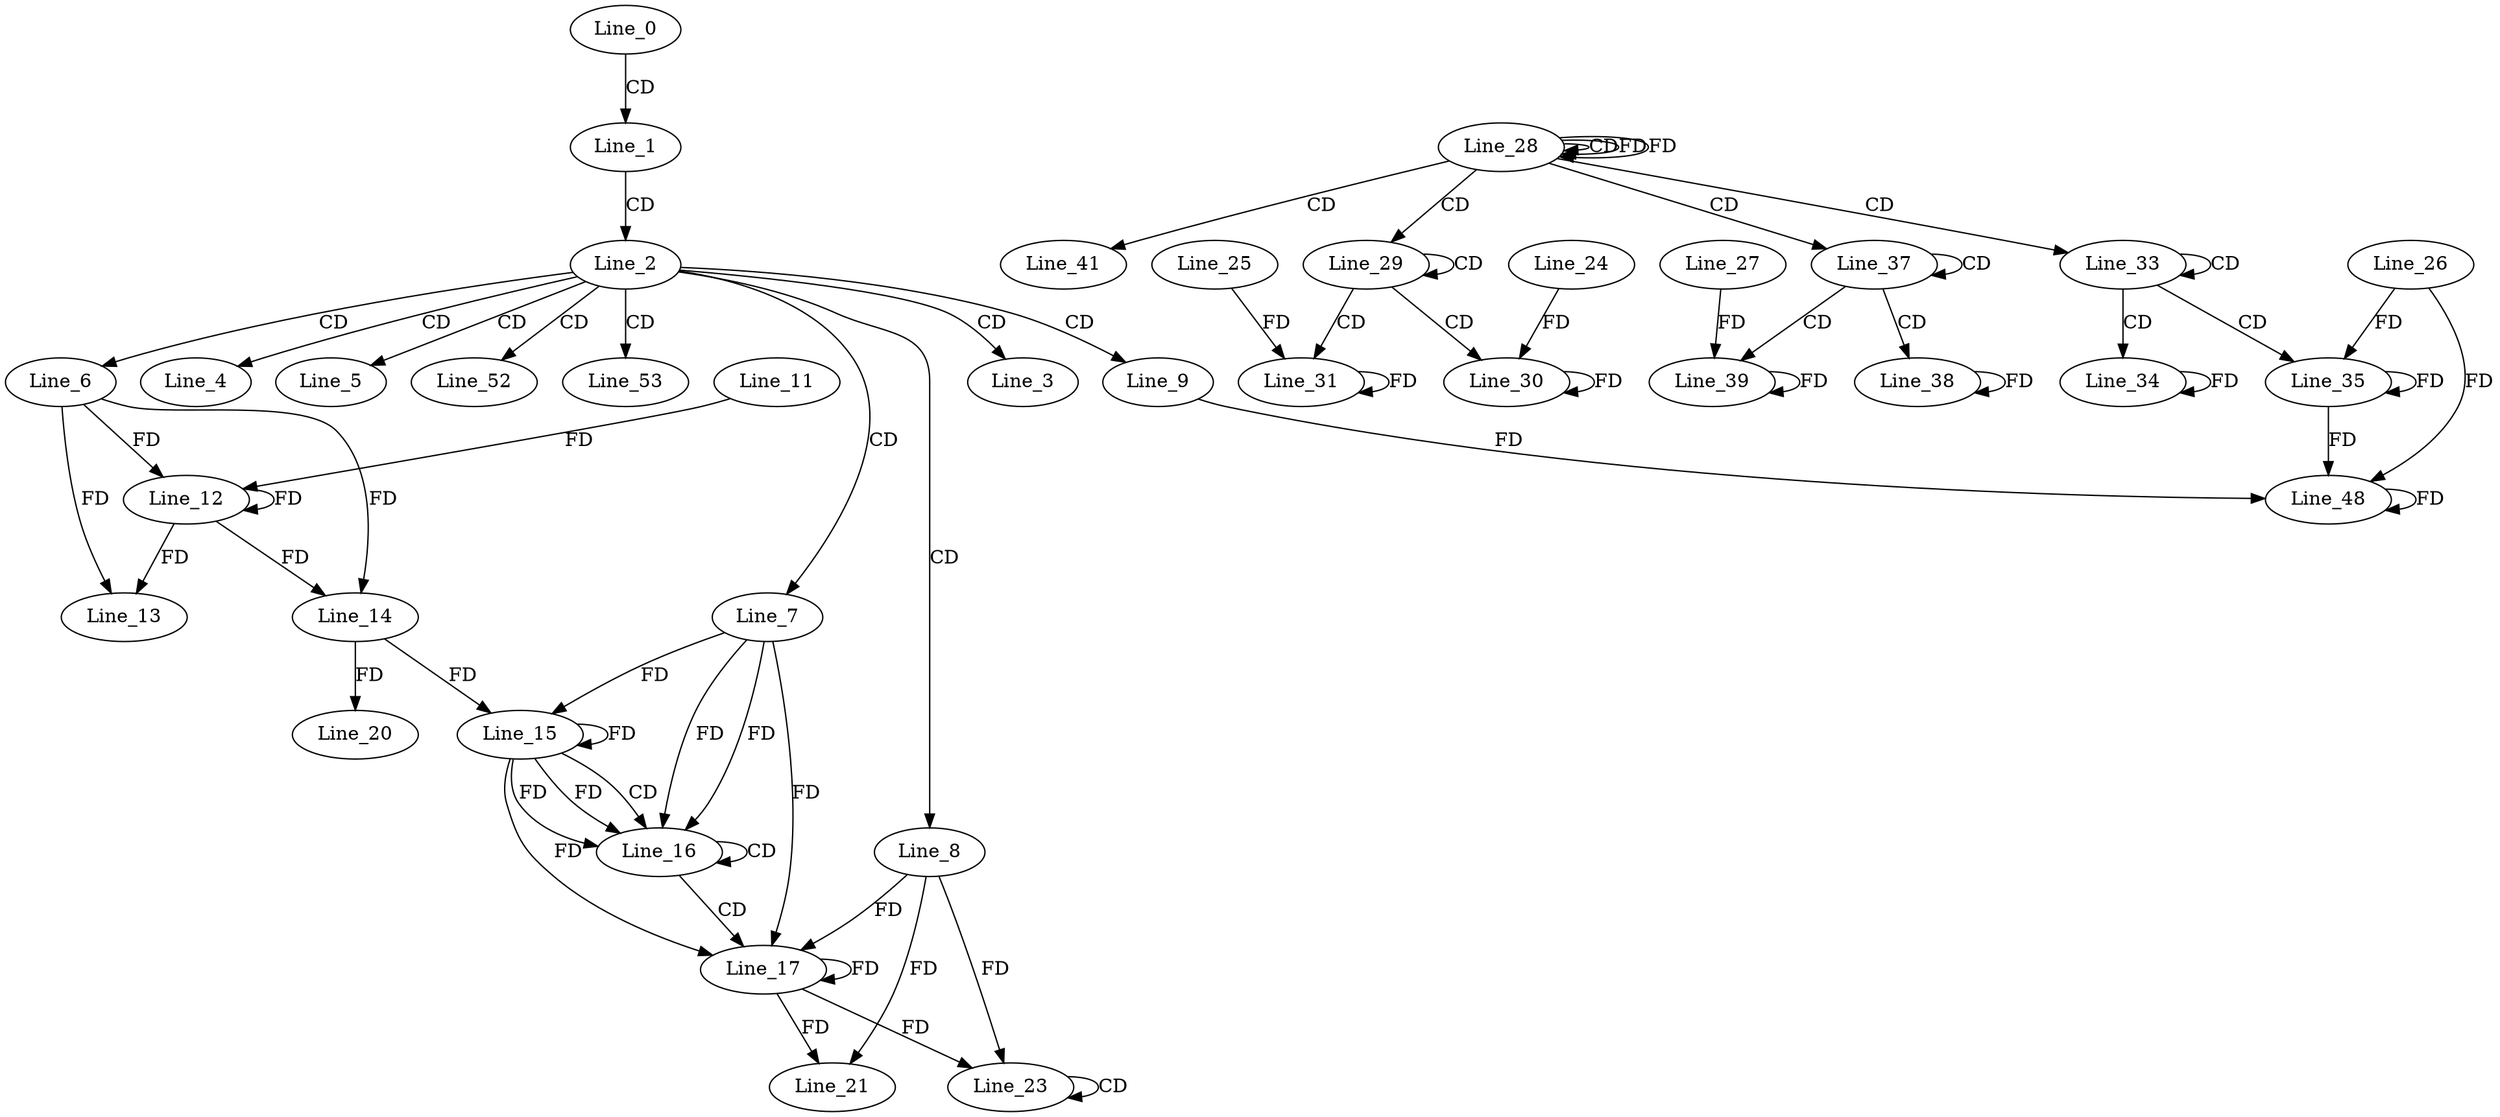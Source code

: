 digraph G {
  Line_0;
  Line_1;
  Line_2;
  Line_3;
  Line_4;
  Line_5;
  Line_6;
  Line_7;
  Line_8;
  Line_9;
  Line_12;
  Line_12;
  Line_11;
  Line_13;
  Line_14;
  Line_15;
  Line_15;
  Line_14;
  Line_15;
  Line_16;
  Line_16;
  Line_17;
  Line_17;
  Line_20;
  Line_21;
  Line_23;
  Line_23;
  Line_28;
  Line_28;
  Line_28;
  Line_29;
  Line_29;
  Line_30;
  Line_24;
  Line_30;
  Line_31;
  Line_25;
  Line_33;
  Line_33;
  Line_34;
  Line_34;
  Line_35;
  Line_26;
  Line_37;
  Line_37;
  Line_38;
  Line_38;
  Line_39;
  Line_27;
  Line_39;
  Line_41;
  Line_48;
  Line_52;
  Line_53;
  Line_0 -> Line_1 [ label="CD" ];
  Line_1 -> Line_2 [ label="CD" ];
  Line_2 -> Line_3 [ label="CD" ];
  Line_2 -> Line_4 [ label="CD" ];
  Line_2 -> Line_5 [ label="CD" ];
  Line_2 -> Line_6 [ label="CD" ];
  Line_2 -> Line_7 [ label="CD" ];
  Line_2 -> Line_8 [ label="CD" ];
  Line_2 -> Line_9 [ label="CD" ];
  Line_6 -> Line_12 [ label="FD" ];
  Line_12 -> Line_12 [ label="FD" ];
  Line_11 -> Line_12 [ label="FD" ];
  Line_6 -> Line_13 [ label="FD" ];
  Line_12 -> Line_13 [ label="FD" ];
  Line_6 -> Line_14 [ label="FD" ];
  Line_12 -> Line_14 [ label="FD" ];
  Line_15 -> Line_15 [ label="FD" ];
  Line_7 -> Line_15 [ label="FD" ];
  Line_14 -> Line_15 [ label="FD" ];
  Line_15 -> Line_16 [ label="CD" ];
  Line_15 -> Line_16 [ label="FD" ];
  Line_7 -> Line_16 [ label="FD" ];
  Line_16 -> Line_16 [ label="CD" ];
  Line_15 -> Line_16 [ label="FD" ];
  Line_7 -> Line_16 [ label="FD" ];
  Line_16 -> Line_17 [ label="CD" ];
  Line_17 -> Line_17 [ label="FD" ];
  Line_8 -> Line_17 [ label="FD" ];
  Line_15 -> Line_17 [ label="FD" ];
  Line_7 -> Line_17 [ label="FD" ];
  Line_14 -> Line_20 [ label="FD" ];
  Line_17 -> Line_21 [ label="FD" ];
  Line_8 -> Line_21 [ label="FD" ];
  Line_23 -> Line_23 [ label="CD" ];
  Line_17 -> Line_23 [ label="FD" ];
  Line_8 -> Line_23 [ label="FD" ];
  Line_28 -> Line_28 [ label="CD" ];
  Line_28 -> Line_28 [ label="FD" ];
  Line_28 -> Line_29 [ label="CD" ];
  Line_29 -> Line_29 [ label="CD" ];
  Line_29 -> Line_30 [ label="CD" ];
  Line_30 -> Line_30 [ label="FD" ];
  Line_24 -> Line_30 [ label="FD" ];
  Line_29 -> Line_31 [ label="CD" ];
  Line_31 -> Line_31 [ label="FD" ];
  Line_25 -> Line_31 [ label="FD" ];
  Line_28 -> Line_33 [ label="CD" ];
  Line_33 -> Line_33 [ label="CD" ];
  Line_33 -> Line_34 [ label="CD" ];
  Line_34 -> Line_34 [ label="FD" ];
  Line_33 -> Line_35 [ label="CD" ];
  Line_35 -> Line_35 [ label="FD" ];
  Line_26 -> Line_35 [ label="FD" ];
  Line_28 -> Line_37 [ label="CD" ];
  Line_37 -> Line_37 [ label="CD" ];
  Line_37 -> Line_38 [ label="CD" ];
  Line_38 -> Line_38 [ label="FD" ];
  Line_37 -> Line_39 [ label="CD" ];
  Line_39 -> Line_39 [ label="FD" ];
  Line_27 -> Line_39 [ label="FD" ];
  Line_28 -> Line_41 [ label="CD" ];
  Line_9 -> Line_48 [ label="FD" ];
  Line_48 -> Line_48 [ label="FD" ];
  Line_35 -> Line_48 [ label="FD" ];
  Line_26 -> Line_48 [ label="FD" ];
  Line_2 -> Line_52 [ label="CD" ];
  Line_2 -> Line_53 [ label="CD" ];
  Line_28 -> Line_28 [ label="FD" ];
}
